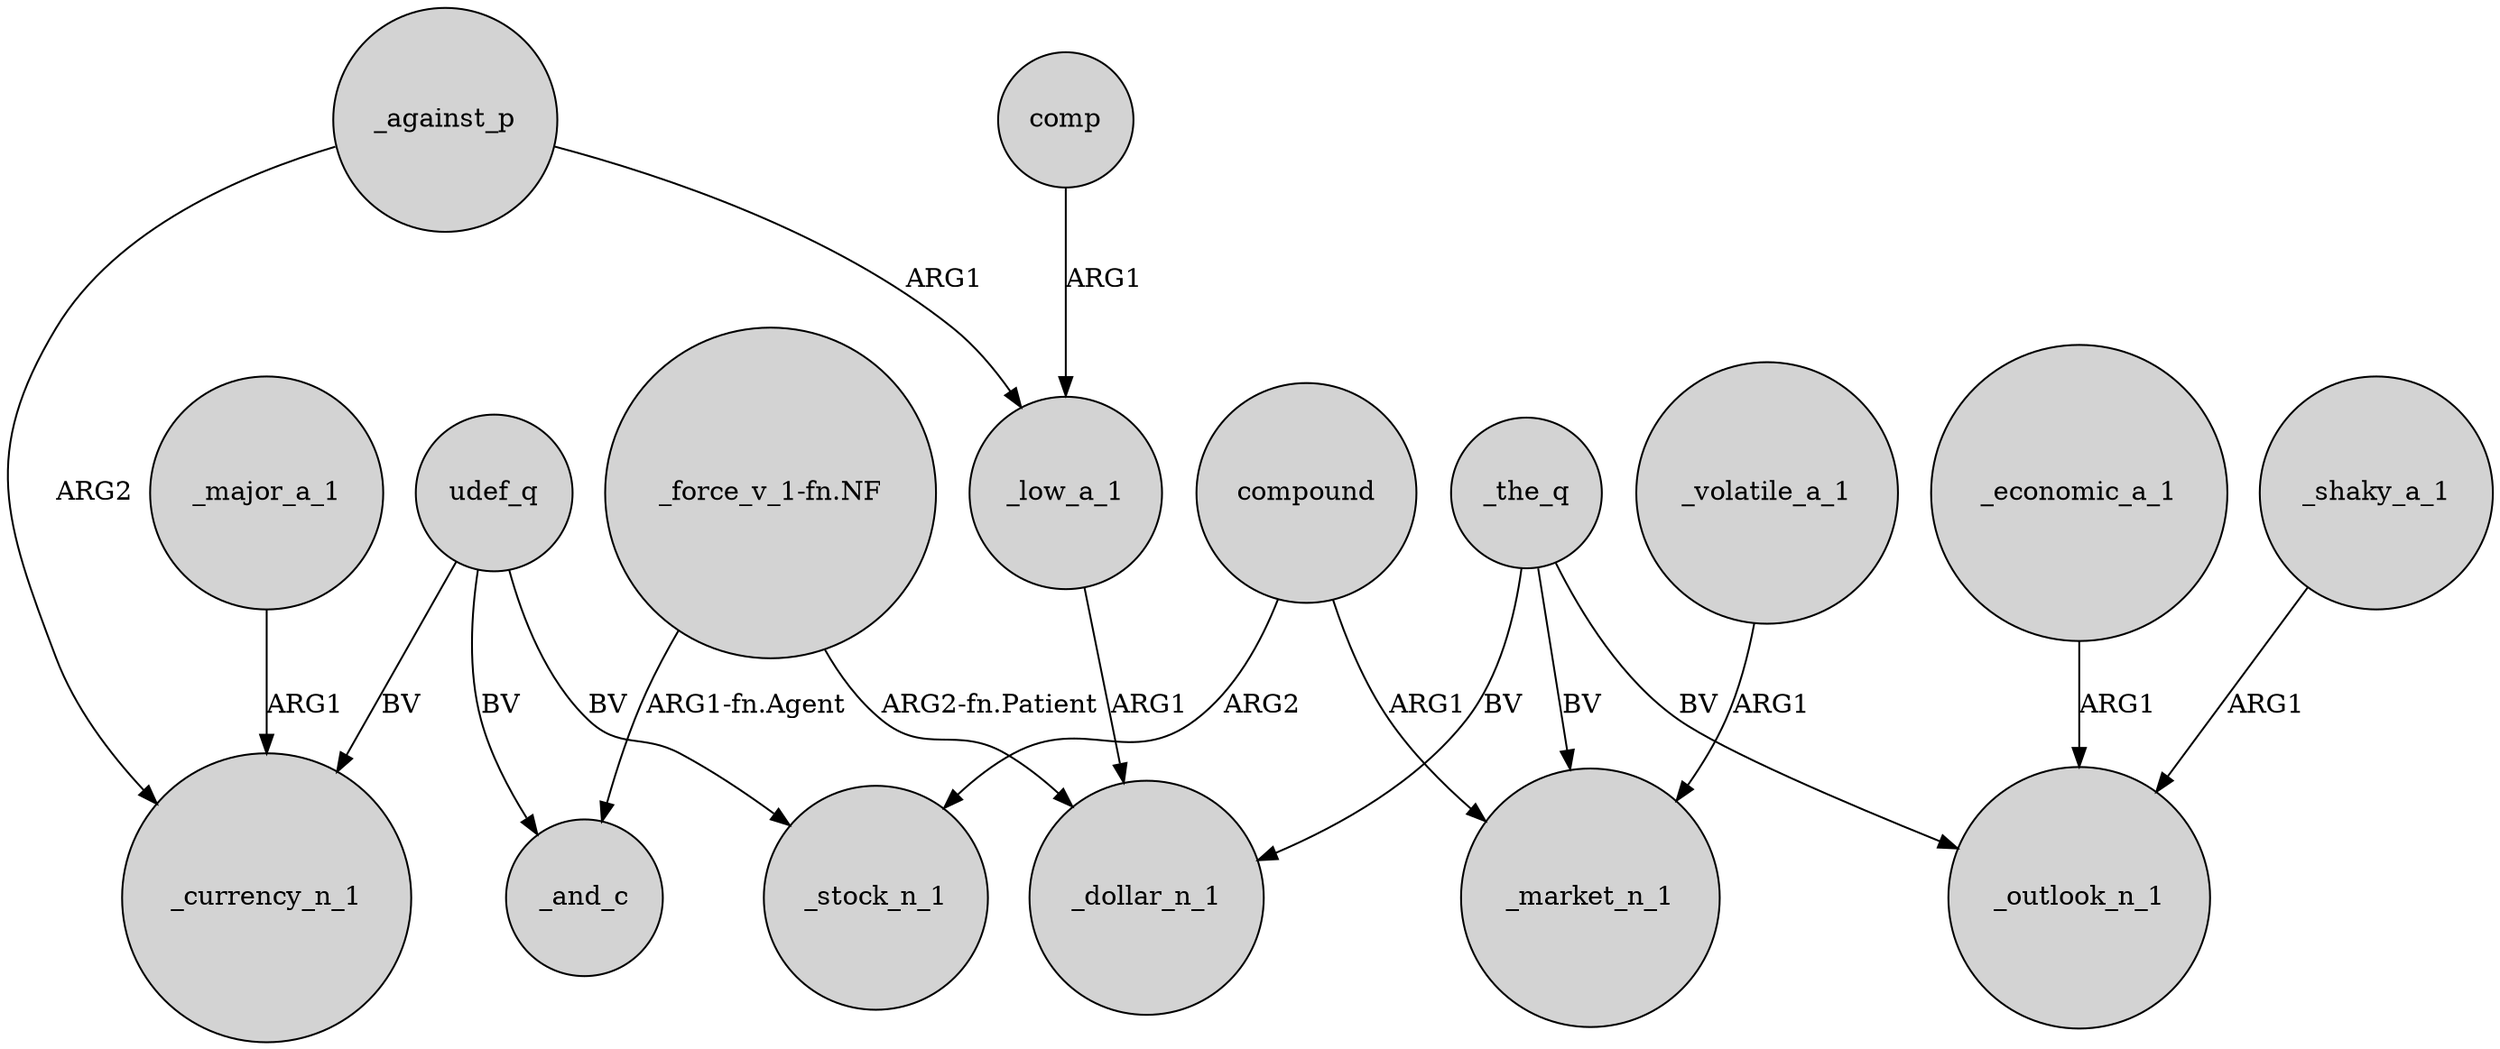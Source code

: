 digraph {
	node [shape=circle style=filled]
	_major_a_1 -> _currency_n_1 [label=ARG1]
	_the_q -> _outlook_n_1 [label=BV]
	"_force_v_1-fn.NF" -> _and_c [label="ARG1-fn.Agent"]
	_economic_a_1 -> _outlook_n_1 [label=ARG1]
	udef_q -> _stock_n_1 [label=BV]
	_the_q -> _dollar_n_1 [label=BV]
	_low_a_1 -> _dollar_n_1 [label=ARG1]
	_against_p -> _currency_n_1 [label=ARG2]
	_shaky_a_1 -> _outlook_n_1 [label=ARG1]
	_against_p -> _low_a_1 [label=ARG1]
	compound -> _market_n_1 [label=ARG1]
	"_force_v_1-fn.NF" -> _dollar_n_1 [label="ARG2-fn.Patient"]
	_the_q -> _market_n_1 [label=BV]
	udef_q -> _and_c [label=BV]
	udef_q -> _currency_n_1 [label=BV]
	_volatile_a_1 -> _market_n_1 [label=ARG1]
	compound -> _stock_n_1 [label=ARG2]
	comp -> _low_a_1 [label=ARG1]
}
